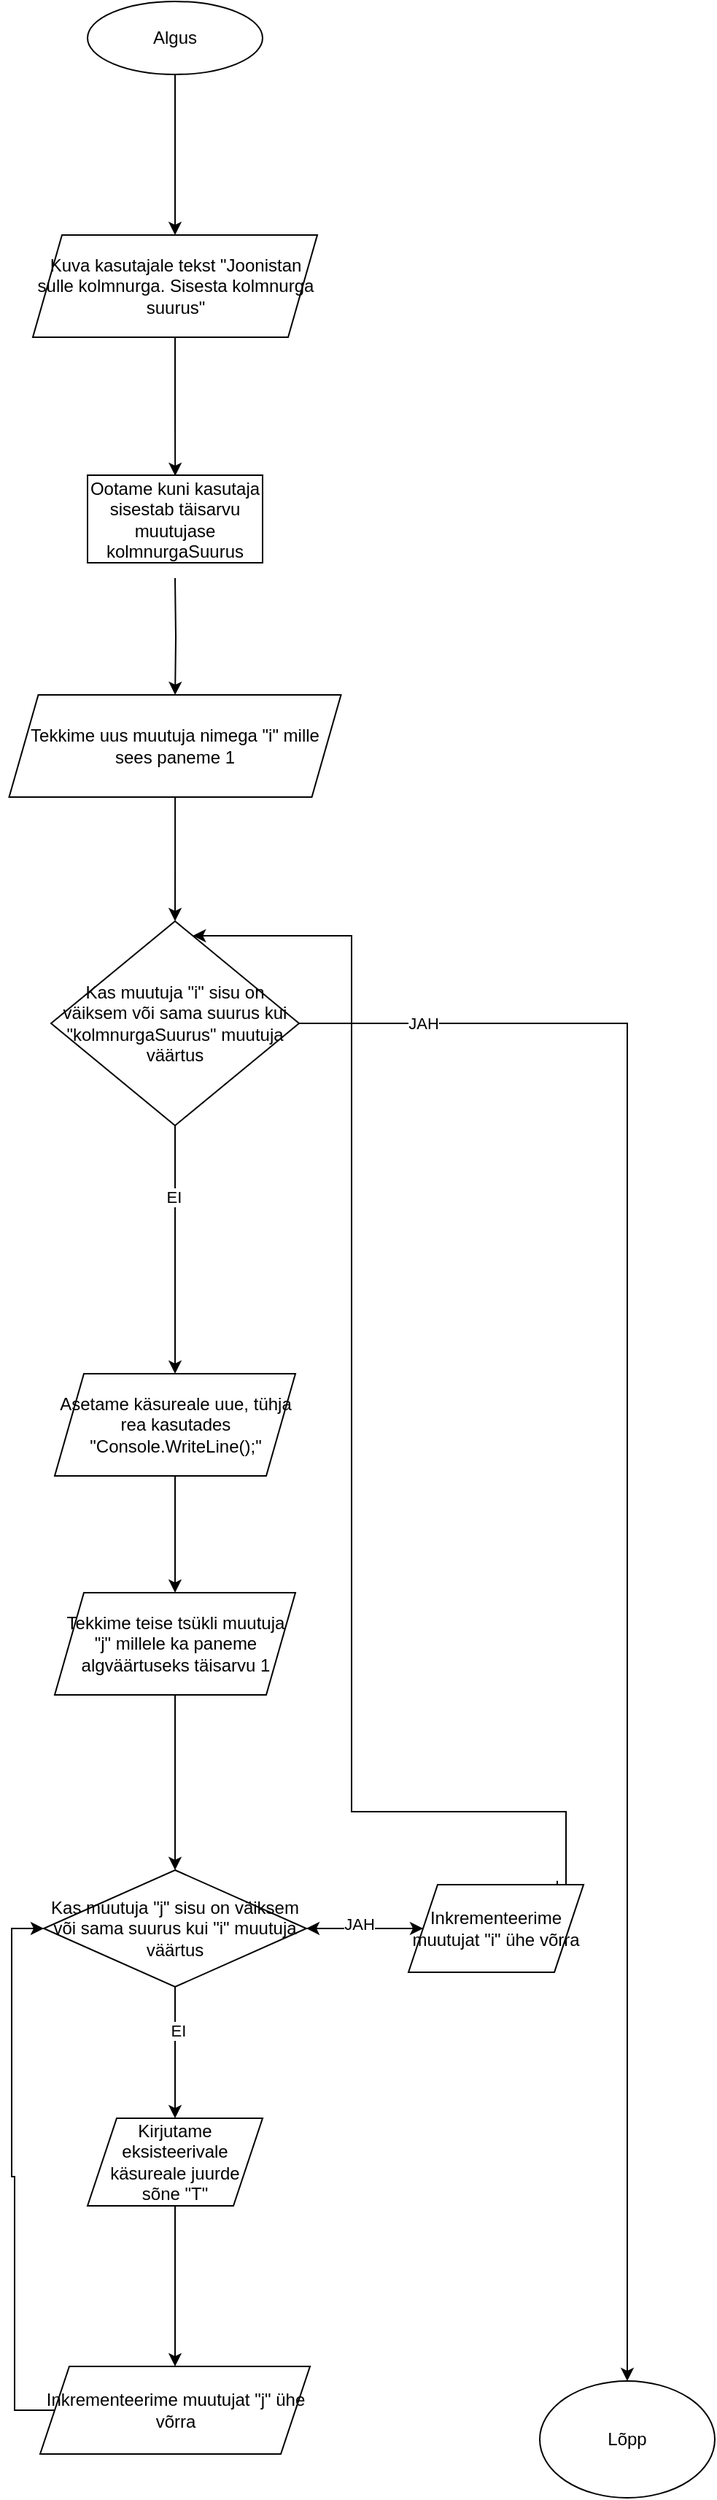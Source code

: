 <mxfile version="28.2.5">
  <diagram id="C5RBs43oDa-KdzZeNtuy" name="Page-1">
    <mxGraphModel dx="908" dy="981" grid="1" gridSize="10" guides="1" tooltips="1" connect="1" arrows="1" fold="1" page="1" pageScale="1" pageWidth="827" pageHeight="1169" math="0" shadow="0">
      <root>
        <mxCell id="WIyWlLk6GJQsqaUBKTNV-0" />
        <mxCell id="WIyWlLk6GJQsqaUBKTNV-1" parent="WIyWlLk6GJQsqaUBKTNV-0" />
        <mxCell id="Tvve-9ph4JAeuB2N8zXx-4" value="" style="edgeStyle=orthogonalEdgeStyle;rounded=0;orthogonalLoop=1;jettySize=auto;html=1;" edge="1" parent="WIyWlLk6GJQsqaUBKTNV-1" source="Tvve-9ph4JAeuB2N8zXx-0" target="Tvve-9ph4JAeuB2N8zXx-3">
          <mxGeometry relative="1" as="geometry" />
        </mxCell>
        <mxCell id="Tvve-9ph4JAeuB2N8zXx-0" value="Algus" style="ellipse;whiteSpace=wrap;html=1;" vertex="1" parent="WIyWlLk6GJQsqaUBKTNV-1">
          <mxGeometry x="270" y="260" width="120" height="50" as="geometry" />
        </mxCell>
        <mxCell id="Tvve-9ph4JAeuB2N8zXx-10" value="" style="edgeStyle=orthogonalEdgeStyle;rounded=0;orthogonalLoop=1;jettySize=auto;html=1;" edge="1" parent="WIyWlLk6GJQsqaUBKTNV-1" source="Tvve-9ph4JAeuB2N8zXx-3">
          <mxGeometry relative="1" as="geometry">
            <mxPoint x="330.1" y="585" as="targetPoint" />
          </mxGeometry>
        </mxCell>
        <mxCell id="Tvve-9ph4JAeuB2N8zXx-3" value="Kuva kasutajale tekst &quot;Joonistan sulle kolmnurga. Sisesta kolmnurga suurus&quot;" style="shape=parallelogram;perimeter=parallelogramPerimeter;whiteSpace=wrap;html=1;fixedSize=1;" vertex="1" parent="WIyWlLk6GJQsqaUBKTNV-1">
          <mxGeometry x="232.5" y="420" width="195" height="70" as="geometry" />
        </mxCell>
        <mxCell id="Tvve-9ph4JAeuB2N8zXx-12" value="" style="edgeStyle=orthogonalEdgeStyle;rounded=0;orthogonalLoop=1;jettySize=auto;html=1;" edge="1" parent="WIyWlLk6GJQsqaUBKTNV-1" target="Tvve-9ph4JAeuB2N8zXx-11">
          <mxGeometry relative="1" as="geometry">
            <mxPoint x="330" y="655" as="sourcePoint" />
          </mxGeometry>
        </mxCell>
        <mxCell id="Tvve-9ph4JAeuB2N8zXx-14" value="" style="edgeStyle=orthogonalEdgeStyle;rounded=0;orthogonalLoop=1;jettySize=auto;html=1;" edge="1" parent="WIyWlLk6GJQsqaUBKTNV-1" source="Tvve-9ph4JAeuB2N8zXx-11" target="Tvve-9ph4JAeuB2N8zXx-13">
          <mxGeometry relative="1" as="geometry" />
        </mxCell>
        <mxCell id="Tvve-9ph4JAeuB2N8zXx-11" value="Tekkime uus muutuja nimega &quot;i&quot; mille sees paneme 1" style="shape=parallelogram;perimeter=parallelogramPerimeter;whiteSpace=wrap;html=1;fixedSize=1;" vertex="1" parent="WIyWlLk6GJQsqaUBKTNV-1">
          <mxGeometry x="216.25" y="735" width="227.5" height="70" as="geometry" />
        </mxCell>
        <mxCell id="Tvve-9ph4JAeuB2N8zXx-15" style="edgeStyle=orthogonalEdgeStyle;rounded=0;orthogonalLoop=1;jettySize=auto;html=1;exitX=1;exitY=0.5;exitDx=0;exitDy=0;" edge="1" parent="WIyWlLk6GJQsqaUBKTNV-1" source="Tvve-9ph4JAeuB2N8zXx-13" target="Tvve-9ph4JAeuB2N8zXx-16">
          <mxGeometry relative="1" as="geometry">
            <mxPoint x="600" y="1250" as="targetPoint" />
          </mxGeometry>
        </mxCell>
        <mxCell id="Tvve-9ph4JAeuB2N8zXx-23" value="JAH" style="edgeLabel;html=1;align=center;verticalAlign=middle;resizable=0;points=[];" vertex="1" connectable="0" parent="Tvve-9ph4JAeuB2N8zXx-15">
          <mxGeometry x="-0.854" relative="1" as="geometry">
            <mxPoint as="offset" />
          </mxGeometry>
        </mxCell>
        <mxCell id="Tvve-9ph4JAeuB2N8zXx-18" style="edgeStyle=orthogonalEdgeStyle;rounded=0;orthogonalLoop=1;jettySize=auto;html=1;exitX=0.5;exitY=1;exitDx=0;exitDy=0;" edge="1" parent="WIyWlLk6GJQsqaUBKTNV-1" source="Tvve-9ph4JAeuB2N8zXx-13" target="Tvve-9ph4JAeuB2N8zXx-17">
          <mxGeometry relative="1" as="geometry" />
        </mxCell>
        <mxCell id="Tvve-9ph4JAeuB2N8zXx-22" value="EI" style="edgeLabel;html=1;align=center;verticalAlign=middle;resizable=0;points=[];" vertex="1" connectable="0" parent="Tvve-9ph4JAeuB2N8zXx-18">
          <mxGeometry x="-0.425" y="-1" relative="1" as="geometry">
            <mxPoint as="offset" />
          </mxGeometry>
        </mxCell>
        <mxCell id="Tvve-9ph4JAeuB2N8zXx-13" value="Kas muutuja &quot;i&quot; sisu on väiksem või sama suurus kui &quot;kolmnurgaSuurus&quot; muutuja väärtus" style="rhombus;whiteSpace=wrap;html=1;" vertex="1" parent="WIyWlLk6GJQsqaUBKTNV-1">
          <mxGeometry x="245" y="890" width="170" height="140" as="geometry" />
        </mxCell>
        <mxCell id="Tvve-9ph4JAeuB2N8zXx-16" value="Lõpp" style="ellipse;whiteSpace=wrap;html=1;" vertex="1" parent="WIyWlLk6GJQsqaUBKTNV-1">
          <mxGeometry x="580" y="1890" width="120" height="80" as="geometry" />
        </mxCell>
        <mxCell id="Tvve-9ph4JAeuB2N8zXx-26" value="" style="edgeStyle=orthogonalEdgeStyle;rounded=0;orthogonalLoop=1;jettySize=auto;html=1;" edge="1" parent="WIyWlLk6GJQsqaUBKTNV-1" source="Tvve-9ph4JAeuB2N8zXx-17" target="Tvve-9ph4JAeuB2N8zXx-25">
          <mxGeometry relative="1" as="geometry" />
        </mxCell>
        <mxCell id="Tvve-9ph4JAeuB2N8zXx-17" value="Asetame käsureale uue, tühja rea kasutades &quot;Console.WriteLine();&quot;" style="shape=parallelogram;perimeter=parallelogramPerimeter;whiteSpace=wrap;html=1;fixedSize=1;" vertex="1" parent="WIyWlLk6GJQsqaUBKTNV-1">
          <mxGeometry x="247.5" y="1200" width="165" height="70" as="geometry" />
        </mxCell>
        <mxCell id="Tvve-9ph4JAeuB2N8zXx-24" value="Ootame kuni kasutaja sisestab täisarvu muutujase kolmnurgaSuurus" style="rounded=0;whiteSpace=wrap;html=1;" vertex="1" parent="WIyWlLk6GJQsqaUBKTNV-1">
          <mxGeometry x="270" y="584.5" width="120" height="60" as="geometry" />
        </mxCell>
        <mxCell id="Tvve-9ph4JAeuB2N8zXx-28" value="" style="edgeStyle=orthogonalEdgeStyle;rounded=0;orthogonalLoop=1;jettySize=auto;html=1;" edge="1" parent="WIyWlLk6GJQsqaUBKTNV-1" source="Tvve-9ph4JAeuB2N8zXx-25" target="Tvve-9ph4JAeuB2N8zXx-27">
          <mxGeometry relative="1" as="geometry" />
        </mxCell>
        <mxCell id="Tvve-9ph4JAeuB2N8zXx-25" value="Tekkime teise tsükli muutuja &quot;j&quot; millele ka paneme algväärtuseks täisarvu 1" style="shape=parallelogram;perimeter=parallelogramPerimeter;whiteSpace=wrap;html=1;fixedSize=1;" vertex="1" parent="WIyWlLk6GJQsqaUBKTNV-1">
          <mxGeometry x="247.5" y="1350" width="165" height="70" as="geometry" />
        </mxCell>
        <mxCell id="Tvve-9ph4JAeuB2N8zXx-30" value="" style="edgeStyle=orthogonalEdgeStyle;rounded=0;orthogonalLoop=1;jettySize=auto;html=1;" edge="1" parent="WIyWlLk6GJQsqaUBKTNV-1" source="Tvve-9ph4JAeuB2N8zXx-27" target="Tvve-9ph4JAeuB2N8zXx-29">
          <mxGeometry relative="1" as="geometry" />
        </mxCell>
        <mxCell id="Tvve-9ph4JAeuB2N8zXx-31" value="EI" style="edgeLabel;html=1;align=center;verticalAlign=middle;resizable=0;points=[];" vertex="1" connectable="0" parent="Tvve-9ph4JAeuB2N8zXx-30">
          <mxGeometry x="-0.333" y="2" relative="1" as="geometry">
            <mxPoint as="offset" />
          </mxGeometry>
        </mxCell>
        <mxCell id="Tvve-9ph4JAeuB2N8zXx-35" style="edgeStyle=orthogonalEdgeStyle;rounded=0;orthogonalLoop=1;jettySize=auto;html=1;exitX=1;exitY=0.5;exitDx=0;exitDy=0;entryX=0;entryY=0.5;entryDx=0;entryDy=0;" edge="1" parent="WIyWlLk6GJQsqaUBKTNV-1" source="Tvve-9ph4JAeuB2N8zXx-27" target="Tvve-9ph4JAeuB2N8zXx-34">
          <mxGeometry relative="1" as="geometry" />
        </mxCell>
        <mxCell id="Tvve-9ph4JAeuB2N8zXx-27" value="Kas muutuja &quot;j&quot; sisu on väiksem või sama suurus kui &quot;i&quot; muutuja väärtus" style="rhombus;whiteSpace=wrap;html=1;" vertex="1" parent="WIyWlLk6GJQsqaUBKTNV-1">
          <mxGeometry x="240" y="1540" width="180" height="80" as="geometry" />
        </mxCell>
        <mxCell id="Tvve-9ph4JAeuB2N8zXx-33" value="" style="edgeStyle=orthogonalEdgeStyle;rounded=0;orthogonalLoop=1;jettySize=auto;html=1;" edge="1" parent="WIyWlLk6GJQsqaUBKTNV-1" source="Tvve-9ph4JAeuB2N8zXx-29" target="Tvve-9ph4JAeuB2N8zXx-32">
          <mxGeometry relative="1" as="geometry" />
        </mxCell>
        <mxCell id="Tvve-9ph4JAeuB2N8zXx-29" value="Kirjutame eksisteerivale käsureale juurde sõne &quot;T&quot;" style="shape=parallelogram;perimeter=parallelogramPerimeter;whiteSpace=wrap;html=1;fixedSize=1;" vertex="1" parent="WIyWlLk6GJQsqaUBKTNV-1">
          <mxGeometry x="270" y="1710" width="120" height="60" as="geometry" />
        </mxCell>
        <mxCell id="Tvve-9ph4JAeuB2N8zXx-50" style="edgeStyle=orthogonalEdgeStyle;rounded=0;orthogonalLoop=1;jettySize=auto;html=1;exitX=0;exitY=0.5;exitDx=0;exitDy=0;entryX=0;entryY=0.5;entryDx=0;entryDy=0;" edge="1" parent="WIyWlLk6GJQsqaUBKTNV-1" source="Tvve-9ph4JAeuB2N8zXx-32" target="Tvve-9ph4JAeuB2N8zXx-27">
          <mxGeometry relative="1" as="geometry">
            <Array as="points">
              <mxPoint x="220" y="1910" />
              <mxPoint x="220" y="1750" />
              <mxPoint x="218" y="1750" />
              <mxPoint x="218" y="1580" />
            </Array>
          </mxGeometry>
        </mxCell>
        <mxCell id="Tvve-9ph4JAeuB2N8zXx-32" value="Inkrementeerime muutujat &quot;j&quot; ühe võrra" style="shape=parallelogram;perimeter=parallelogramPerimeter;whiteSpace=wrap;html=1;fixedSize=1;" vertex="1" parent="WIyWlLk6GJQsqaUBKTNV-1">
          <mxGeometry x="237.5" y="1880" width="185" height="60" as="geometry" />
        </mxCell>
        <mxCell id="Tvve-9ph4JAeuB2N8zXx-48" value="" style="edgeStyle=orthogonalEdgeStyle;rounded=0;orthogonalLoop=1;jettySize=auto;html=1;" edge="1" parent="WIyWlLk6GJQsqaUBKTNV-1" source="Tvve-9ph4JAeuB2N8zXx-34" target="Tvve-9ph4JAeuB2N8zXx-27">
          <mxGeometry relative="1" as="geometry" />
        </mxCell>
        <mxCell id="Tvve-9ph4JAeuB2N8zXx-49" value="JAH" style="edgeLabel;html=1;align=center;verticalAlign=middle;resizable=0;points=[];" vertex="1" connectable="0" parent="Tvve-9ph4JAeuB2N8zXx-48">
          <mxGeometry x="0.109" y="-3" relative="1" as="geometry">
            <mxPoint as="offset" />
          </mxGeometry>
        </mxCell>
        <mxCell id="Tvve-9ph4JAeuB2N8zXx-51" style="edgeStyle=orthogonalEdgeStyle;rounded=0;orthogonalLoop=1;jettySize=auto;html=1;exitX=0.85;exitY=-0.044;exitDx=0;exitDy=0;exitPerimeter=0;" edge="1" parent="WIyWlLk6GJQsqaUBKTNV-1" source="Tvve-9ph4JAeuB2N8zXx-34" target="Tvve-9ph4JAeuB2N8zXx-13">
          <mxGeometry relative="1" as="geometry">
            <mxPoint x="420" y="950" as="targetPoint" />
            <mxPoint x="597.5" y="1570" as="sourcePoint" />
            <Array as="points">
              <mxPoint x="592" y="1590" />
              <mxPoint x="598" y="1590" />
              <mxPoint x="598" y="1500" />
              <mxPoint x="451" y="1500" />
              <mxPoint x="451" y="900" />
            </Array>
          </mxGeometry>
        </mxCell>
        <mxCell id="Tvve-9ph4JAeuB2N8zXx-34" value="Inkrementeerime muutujat &quot;i&quot; ühe võrra" style="shape=parallelogram;perimeter=parallelogramPerimeter;whiteSpace=wrap;html=1;fixedSize=1;" vertex="1" parent="WIyWlLk6GJQsqaUBKTNV-1">
          <mxGeometry x="490" y="1550" width="120" height="60" as="geometry" />
        </mxCell>
      </root>
    </mxGraphModel>
  </diagram>
</mxfile>
